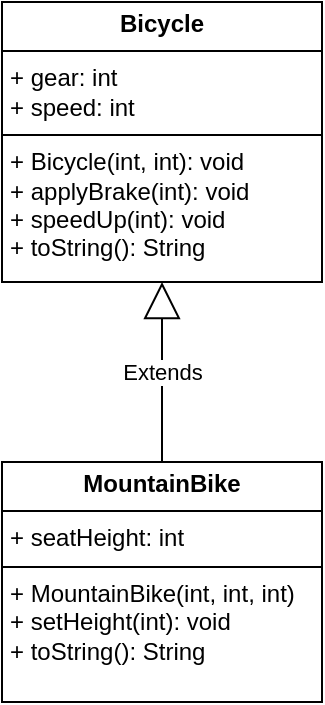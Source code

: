 <mxfile version="24.7.8" pages="2">
  <diagram id="C5RBs43oDa-KdzZeNtuy" name="Inheritence">
    <mxGraphModel dx="989" dy="577" grid="1" gridSize="10" guides="1" tooltips="1" connect="1" arrows="1" fold="1" page="1" pageScale="1" pageWidth="827" pageHeight="1169" math="0" shadow="0">
      <root>
        <mxCell id="WIyWlLk6GJQsqaUBKTNV-0" />
        <mxCell id="WIyWlLk6GJQsqaUBKTNV-1" parent="WIyWlLk6GJQsqaUBKTNV-0" />
        <mxCell id="F4wGenz1759LNy6Mir4G-0" value="&lt;p style=&quot;margin:0px;margin-top:4px;text-align:center;&quot;&gt;&lt;b&gt;Bicycle&lt;/b&gt;&lt;/p&gt;&lt;hr size=&quot;1&quot; style=&quot;border-style:solid;&quot;&gt;&lt;p style=&quot;margin:0px;margin-left:4px;&quot;&gt;+ gear: int&lt;/p&gt;&lt;p style=&quot;margin:0px;margin-left:4px;&quot;&gt;+ speed&lt;span style=&quot;background-color: initial;&quot;&gt;: int&lt;/span&gt;&lt;/p&gt;&lt;hr size=&quot;1&quot; style=&quot;border-style:solid;&quot;&gt;&lt;p style=&quot;margin:0px;margin-left:4px;&quot;&gt;+ Bicycle(int, int): void&lt;/p&gt;&lt;p style=&quot;margin:0px;margin-left:4px;&quot;&gt;+ applyBrake(int): void&lt;/p&gt;&lt;p style=&quot;margin:0px;margin-left:4px;&quot;&gt;+ speedUp(int): void&lt;/p&gt;&lt;p style=&quot;margin:0px;margin-left:4px;&quot;&gt;+ toString(): String&lt;/p&gt;" style="verticalAlign=top;align=left;overflow=fill;html=1;whiteSpace=wrap;" vertex="1" parent="WIyWlLk6GJQsqaUBKTNV-1">
          <mxGeometry x="150" y="350" width="160" height="140" as="geometry" />
        </mxCell>
        <mxCell id="F4wGenz1759LNy6Mir4G-1" value="&lt;p style=&quot;margin:0px;margin-top:4px;text-align:center;&quot;&gt;&lt;b&gt;MountainBike&lt;/b&gt;&lt;/p&gt;&lt;hr size=&quot;1&quot; style=&quot;border-style:solid;&quot;&gt;&lt;p style=&quot;margin:0px;margin-left:4px;&quot;&gt;+ seatHeight: int&lt;/p&gt;&lt;hr size=&quot;1&quot; style=&quot;border-style:solid;&quot;&gt;&lt;p style=&quot;margin:0px;margin-left:4px;&quot;&gt;+ MountainBike(int, int, int)&lt;/p&gt;&lt;p style=&quot;margin:0px;margin-left:4px;&quot;&gt;+ setHeight(int): void&lt;/p&gt;&lt;p style=&quot;margin:0px;margin-left:4px;&quot;&gt;+ toString(): String&lt;/p&gt;" style="verticalAlign=top;align=left;overflow=fill;html=1;whiteSpace=wrap;" vertex="1" parent="WIyWlLk6GJQsqaUBKTNV-1">
          <mxGeometry x="150" y="580" width="160" height="120" as="geometry" />
        </mxCell>
        <mxCell id="F4wGenz1759LNy6Mir4G-3" value="Extends" style="endArrow=block;endSize=16;endFill=0;html=1;rounded=0;exitX=0.5;exitY=0;exitDx=0;exitDy=0;" edge="1" parent="WIyWlLk6GJQsqaUBKTNV-1" source="F4wGenz1759LNy6Mir4G-1" target="F4wGenz1759LNy6Mir4G-0">
          <mxGeometry width="160" relative="1" as="geometry">
            <mxPoint x="230" y="570" as="sourcePoint" />
            <mxPoint x="310" y="400" as="targetPoint" />
          </mxGeometry>
        </mxCell>
      </root>
    </mxGraphModel>
  </diagram>
  <diagram id="02j6BEW_86OtMeIw1m9a" name="Interfaces">
    <mxGraphModel dx="1434" dy="836" grid="1" gridSize="10" guides="1" tooltips="1" connect="1" arrows="1" fold="1" page="1" pageScale="1" pageWidth="850" pageHeight="1100" math="0" shadow="0">
      <root>
        <mxCell id="0" />
        <mxCell id="1" parent="0" />
        <mxCell id="WNy2g8nYV5M_Y1t8axxQ-1" value="&lt;p style=&quot;margin:0px;margin-top:4px;text-align:center;&quot;&gt;&lt;span&gt;&amp;lt;&amp;lt;Interface&amp;gt;&amp;gt;&lt;/span&gt;&lt;br&gt;&lt;b&gt;Animal&lt;/b&gt;&lt;/p&gt;&lt;p style=&quot;margin:0px;margin-left:4px;&quot;&gt;&lt;br&gt;&lt;/p&gt;&lt;hr size=&quot;1&quot; style=&quot;border-style:solid;&quot;&gt;&lt;p style=&quot;margin:0px;margin-left:4px;&quot;&gt;+ makeSound() : void&lt;/p&gt;&lt;p style=&quot;margin:0px;margin-left:4px;&quot;&gt;+ run : void&lt;/p&gt;&lt;p style=&quot;margin:0px;margin-left:4px;&quot;&gt;+ sleep : void&lt;/p&gt;" style="verticalAlign=top;align=left;overflow=fill;html=1;whiteSpace=wrap;fontStyle=0" vertex="1" parent="1">
          <mxGeometry x="120" y="370" width="190" height="220" as="geometry" />
        </mxCell>
        <mxCell id="WNy2g8nYV5M_Y1t8axxQ-2" value="&lt;p style=&quot;margin:0px;margin-top:4px;text-align:center;&quot;&gt;&lt;b&gt;Pig&lt;/b&gt;&lt;/p&gt;&lt;p style=&quot;margin:0px;margin-left:4px;&quot;&gt;&lt;br&gt;&lt;/p&gt;&lt;hr size=&quot;1&quot; style=&quot;border-style:solid;&quot;&gt;&lt;p style=&quot;margin: 0px 0px 0px 4px;&quot;&gt;+ makeSound() : void&lt;/p&gt;&lt;p style=&quot;margin: 0px 0px 0px 4px;&quot;&gt;+ run : void&lt;/p&gt;&lt;p style=&quot;margin: 0px 0px 0px 4px;&quot;&gt;+ sleep : void&lt;/p&gt;" style="verticalAlign=top;align=left;overflow=fill;html=1;whiteSpace=wrap;" vertex="1" parent="1">
          <mxGeometry x="520" y="380" width="160" height="90" as="geometry" />
        </mxCell>
        <mxCell id="WNy2g8nYV5M_Y1t8axxQ-3" value="" style="endArrow=block;dashed=1;endFill=0;endSize=12;html=1;rounded=0;entryX=1.026;entryY=0.209;entryDx=0;entryDy=0;exitX=-0.019;exitY=0.4;exitDx=0;exitDy=0;exitPerimeter=0;entryPerimeter=0;" edge="1" parent="1" source="WNy2g8nYV5M_Y1t8axxQ-2" target="WNy2g8nYV5M_Y1t8axxQ-1">
          <mxGeometry width="160" relative="1" as="geometry">
            <mxPoint x="340" y="430" as="sourcePoint" />
            <mxPoint x="500" y="430" as="targetPoint" />
          </mxGeometry>
        </mxCell>
        <mxCell id="WNy2g8nYV5M_Y1t8axxQ-4" value="implements" style="edgeLabel;html=1;align=center;verticalAlign=middle;resizable=0;points=[];" vertex="1" connectable="0" parent="WNy2g8nYV5M_Y1t8axxQ-3">
          <mxGeometry x="-0.212" y="-2" relative="1" as="geometry">
            <mxPoint as="offset" />
          </mxGeometry>
        </mxCell>
        <mxCell id="WNy2g8nYV5M_Y1t8axxQ-5" value="&lt;p style=&quot;margin:0px;margin-top:4px;text-align:center;&quot;&gt;&lt;b&gt;Owl&lt;/b&gt;&lt;/p&gt;&lt;p style=&quot;margin:0px;margin-left:4px;&quot;&gt;&lt;br&gt;&lt;/p&gt;&lt;hr size=&quot;1&quot; style=&quot;border-style:solid;&quot;&gt;&lt;p style=&quot;margin: 0px 0px 0px 4px;&quot;&gt;+ makeSound() : void&lt;/p&gt;&lt;p style=&quot;margin: 0px 0px 0px 4px;&quot;&gt;+ run : void&lt;/p&gt;&lt;p style=&quot;margin: 0px 0px 0px 4px;&quot;&gt;+ sleep : void&lt;/p&gt;" style="verticalAlign=top;align=left;overflow=fill;html=1;whiteSpace=wrap;" vertex="1" parent="1">
          <mxGeometry x="520" y="505" width="160" height="90" as="geometry" />
        </mxCell>
        <mxCell id="WNy2g8nYV5M_Y1t8axxQ-6" value="" style="endArrow=block;dashed=1;endFill=0;endSize=12;html=1;rounded=0;exitX=-0.025;exitY=0.422;exitDx=0;exitDy=0;exitPerimeter=0;" edge="1" parent="1" source="WNy2g8nYV5M_Y1t8axxQ-5">
          <mxGeometry width="160" relative="1" as="geometry">
            <mxPoint x="527" y="426" as="sourcePoint" />
            <mxPoint x="315" y="540" as="targetPoint" />
          </mxGeometry>
        </mxCell>
        <mxCell id="WNy2g8nYV5M_Y1t8axxQ-7" value="implements" style="edgeLabel;html=1;align=center;verticalAlign=middle;resizable=0;points=[];" vertex="1" connectable="0" parent="WNy2g8nYV5M_Y1t8axxQ-6">
          <mxGeometry x="-0.212" y="-2" relative="1" as="geometry">
            <mxPoint as="offset" />
          </mxGeometry>
        </mxCell>
      </root>
    </mxGraphModel>
  </diagram>
</mxfile>
